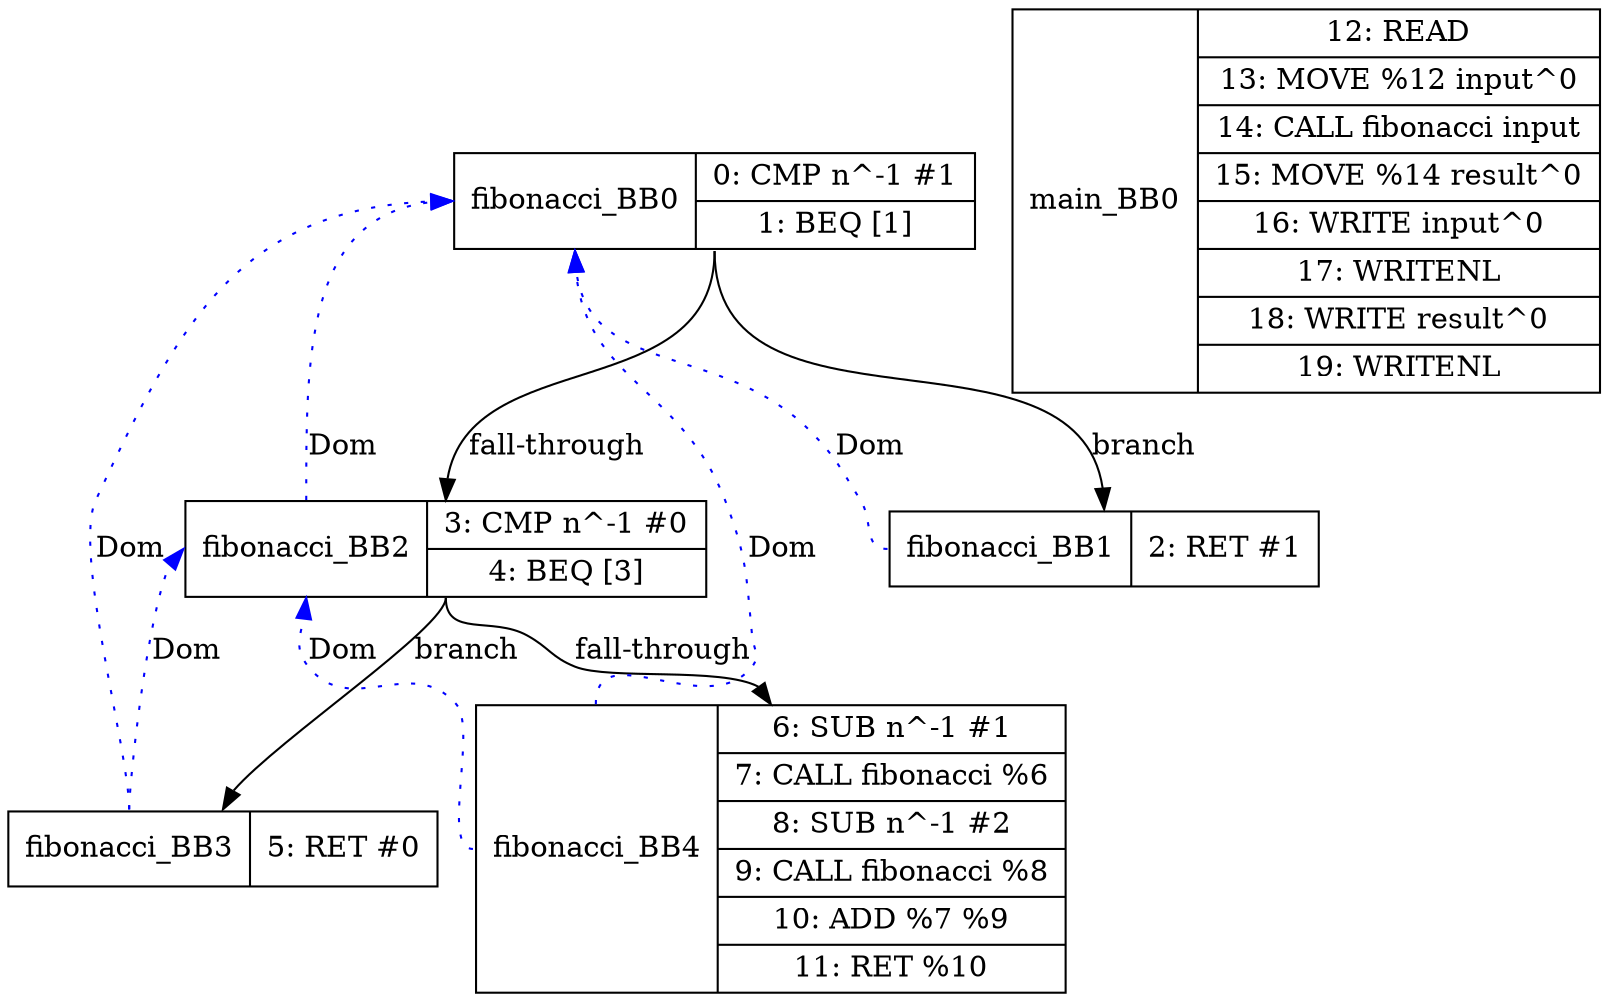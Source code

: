 diGraph G { 
fibonacci_BB0 [shape=record, label="<b>fibonacci_BB0| {0: CMP n^-1 #1|1: BEQ [1]}"];
fibonacci_BB1 [shape=record, label="<b>fibonacci_BB1| {2: RET #1}"];
fibonacci_BB2 [shape=record, label="<b>fibonacci_BB2| {3: CMP n^-1 #0|4: BEQ [3]}"];
fibonacci_BB3 [shape=record, label="<b>fibonacci_BB3| {5: RET #0}"];
fibonacci_BB4 [shape=record, label="<b>fibonacci_BB4| {6: SUB n^-1 #1|7: CALL fibonacci %6|8: SUB n^-1 #2|9: CALL fibonacci %8|10: ADD %7 %9|11: RET %10}"];
main_BB0 [shape=record, label="<b>main_BB0| {12: READ |13: MOVE %12 input^0|14: CALL fibonacci input|15: MOVE %14 result^0|16: WRITE input^0|17: WRITENL |18: WRITE result^0|19: WRITENL }"];

fibonacci_BB0:s -> fibonacci_BB1:n [label="branch"];
fibonacci_BB0:s -> fibonacci_BB2:n [label="fall-through"];
fibonacci_BB2:s -> fibonacci_BB3:n [label="branch"];
fibonacci_BB2:s -> fibonacci_BB4:n [label="fall-through"];
fibonacci_BB1:b -> fibonacci_BB0:b [color=blue, style=dotted, label="Dom"];
fibonacci_BB2:b -> fibonacci_BB0:b [color=blue, style=dotted, label="Dom"];
fibonacci_BB3:b -> fibonacci_BB0:b [color=blue, style=dotted, label="Dom"];
fibonacci_BB3:b -> fibonacci_BB2:b [color=blue, style=dotted, label="Dom"];
fibonacci_BB4:b -> fibonacci_BB0:b [color=blue, style=dotted, label="Dom"];
fibonacci_BB4:b -> fibonacci_BB2:b [color=blue, style=dotted, label="Dom"];


}